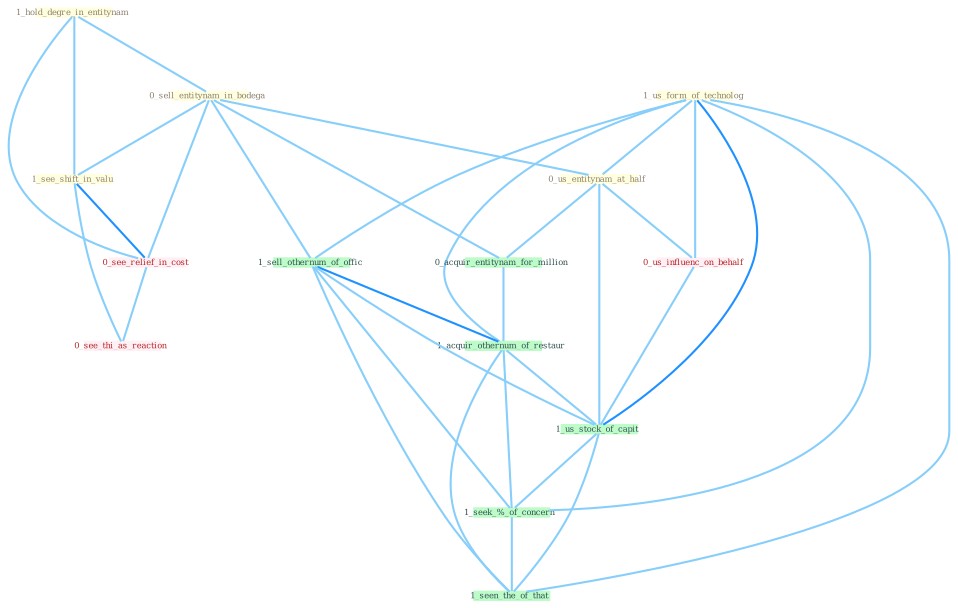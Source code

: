 Graph G{ 
    node
    [shape=polygon,style=filled,width=.5,height=.06,color="#BDFCC9",fixedsize=true,fontsize=4,
    fontcolor="#2f4f4f"];
    {node
    [color="#ffffe0", fontcolor="#8b7d6b"] "1_hold_degre_in_entitynam " "1_us_form_of_technolog " "0_sell_entitynam_in_bodega " "0_us_entitynam_at_half " "1_see_shift_in_valu "}
{node [color="#fff0f5", fontcolor="#b22222"] "0_us_influenc_on_behalf " "0_see_relief_in_cost " "0_see_thi_as_reaction "}
edge [color="#B0E2FF"];

	"1_hold_degre_in_entitynam " -- "0_sell_entitynam_in_bodega " [w="1", color="#87cefa" ];
	"1_hold_degre_in_entitynam " -- "1_see_shift_in_valu " [w="1", color="#87cefa" ];
	"1_hold_degre_in_entitynam " -- "0_see_relief_in_cost " [w="1", color="#87cefa" ];
	"1_us_form_of_technolog " -- "0_us_entitynam_at_half " [w="1", color="#87cefa" ];
	"1_us_form_of_technolog " -- "1_sell_othernum_of_offic " [w="1", color="#87cefa" ];
	"1_us_form_of_technolog " -- "0_us_influenc_on_behalf " [w="1", color="#87cefa" ];
	"1_us_form_of_technolog " -- "1_acquir_othernum_of_restaur " [w="1", color="#87cefa" ];
	"1_us_form_of_technolog " -- "1_us_stock_of_capit " [w="2", color="#1e90ff" , len=0.8];
	"1_us_form_of_technolog " -- "1_seek_%_of_concern " [w="1", color="#87cefa" ];
	"1_us_form_of_technolog " -- "1_seen_the_of_that " [w="1", color="#87cefa" ];
	"0_sell_entitynam_in_bodega " -- "0_us_entitynam_at_half " [w="1", color="#87cefa" ];
	"0_sell_entitynam_in_bodega " -- "1_see_shift_in_valu " [w="1", color="#87cefa" ];
	"0_sell_entitynam_in_bodega " -- "0_acquir_entitynam_for_million " [w="1", color="#87cefa" ];
	"0_sell_entitynam_in_bodega " -- "1_sell_othernum_of_offic " [w="1", color="#87cefa" ];
	"0_sell_entitynam_in_bodega " -- "0_see_relief_in_cost " [w="1", color="#87cefa" ];
	"0_us_entitynam_at_half " -- "0_acquir_entitynam_for_million " [w="1", color="#87cefa" ];
	"0_us_entitynam_at_half " -- "0_us_influenc_on_behalf " [w="1", color="#87cefa" ];
	"0_us_entitynam_at_half " -- "1_us_stock_of_capit " [w="1", color="#87cefa" ];
	"1_see_shift_in_valu " -- "0_see_relief_in_cost " [w="2", color="#1e90ff" , len=0.8];
	"1_see_shift_in_valu " -- "0_see_thi_as_reaction " [w="1", color="#87cefa" ];
	"0_acquir_entitynam_for_million " -- "1_acquir_othernum_of_restaur " [w="1", color="#87cefa" ];
	"1_sell_othernum_of_offic " -- "1_acquir_othernum_of_restaur " [w="2", color="#1e90ff" , len=0.8];
	"1_sell_othernum_of_offic " -- "1_us_stock_of_capit " [w="1", color="#87cefa" ];
	"1_sell_othernum_of_offic " -- "1_seek_%_of_concern " [w="1", color="#87cefa" ];
	"1_sell_othernum_of_offic " -- "1_seen_the_of_that " [w="1", color="#87cefa" ];
	"0_us_influenc_on_behalf " -- "1_us_stock_of_capit " [w="1", color="#87cefa" ];
	"0_see_relief_in_cost " -- "0_see_thi_as_reaction " [w="1", color="#87cefa" ];
	"1_acquir_othernum_of_restaur " -- "1_us_stock_of_capit " [w="1", color="#87cefa" ];
	"1_acquir_othernum_of_restaur " -- "1_seek_%_of_concern " [w="1", color="#87cefa" ];
	"1_acquir_othernum_of_restaur " -- "1_seen_the_of_that " [w="1", color="#87cefa" ];
	"1_us_stock_of_capit " -- "1_seek_%_of_concern " [w="1", color="#87cefa" ];
	"1_us_stock_of_capit " -- "1_seen_the_of_that " [w="1", color="#87cefa" ];
	"1_seek_%_of_concern " -- "1_seen_the_of_that " [w="1", color="#87cefa" ];
}